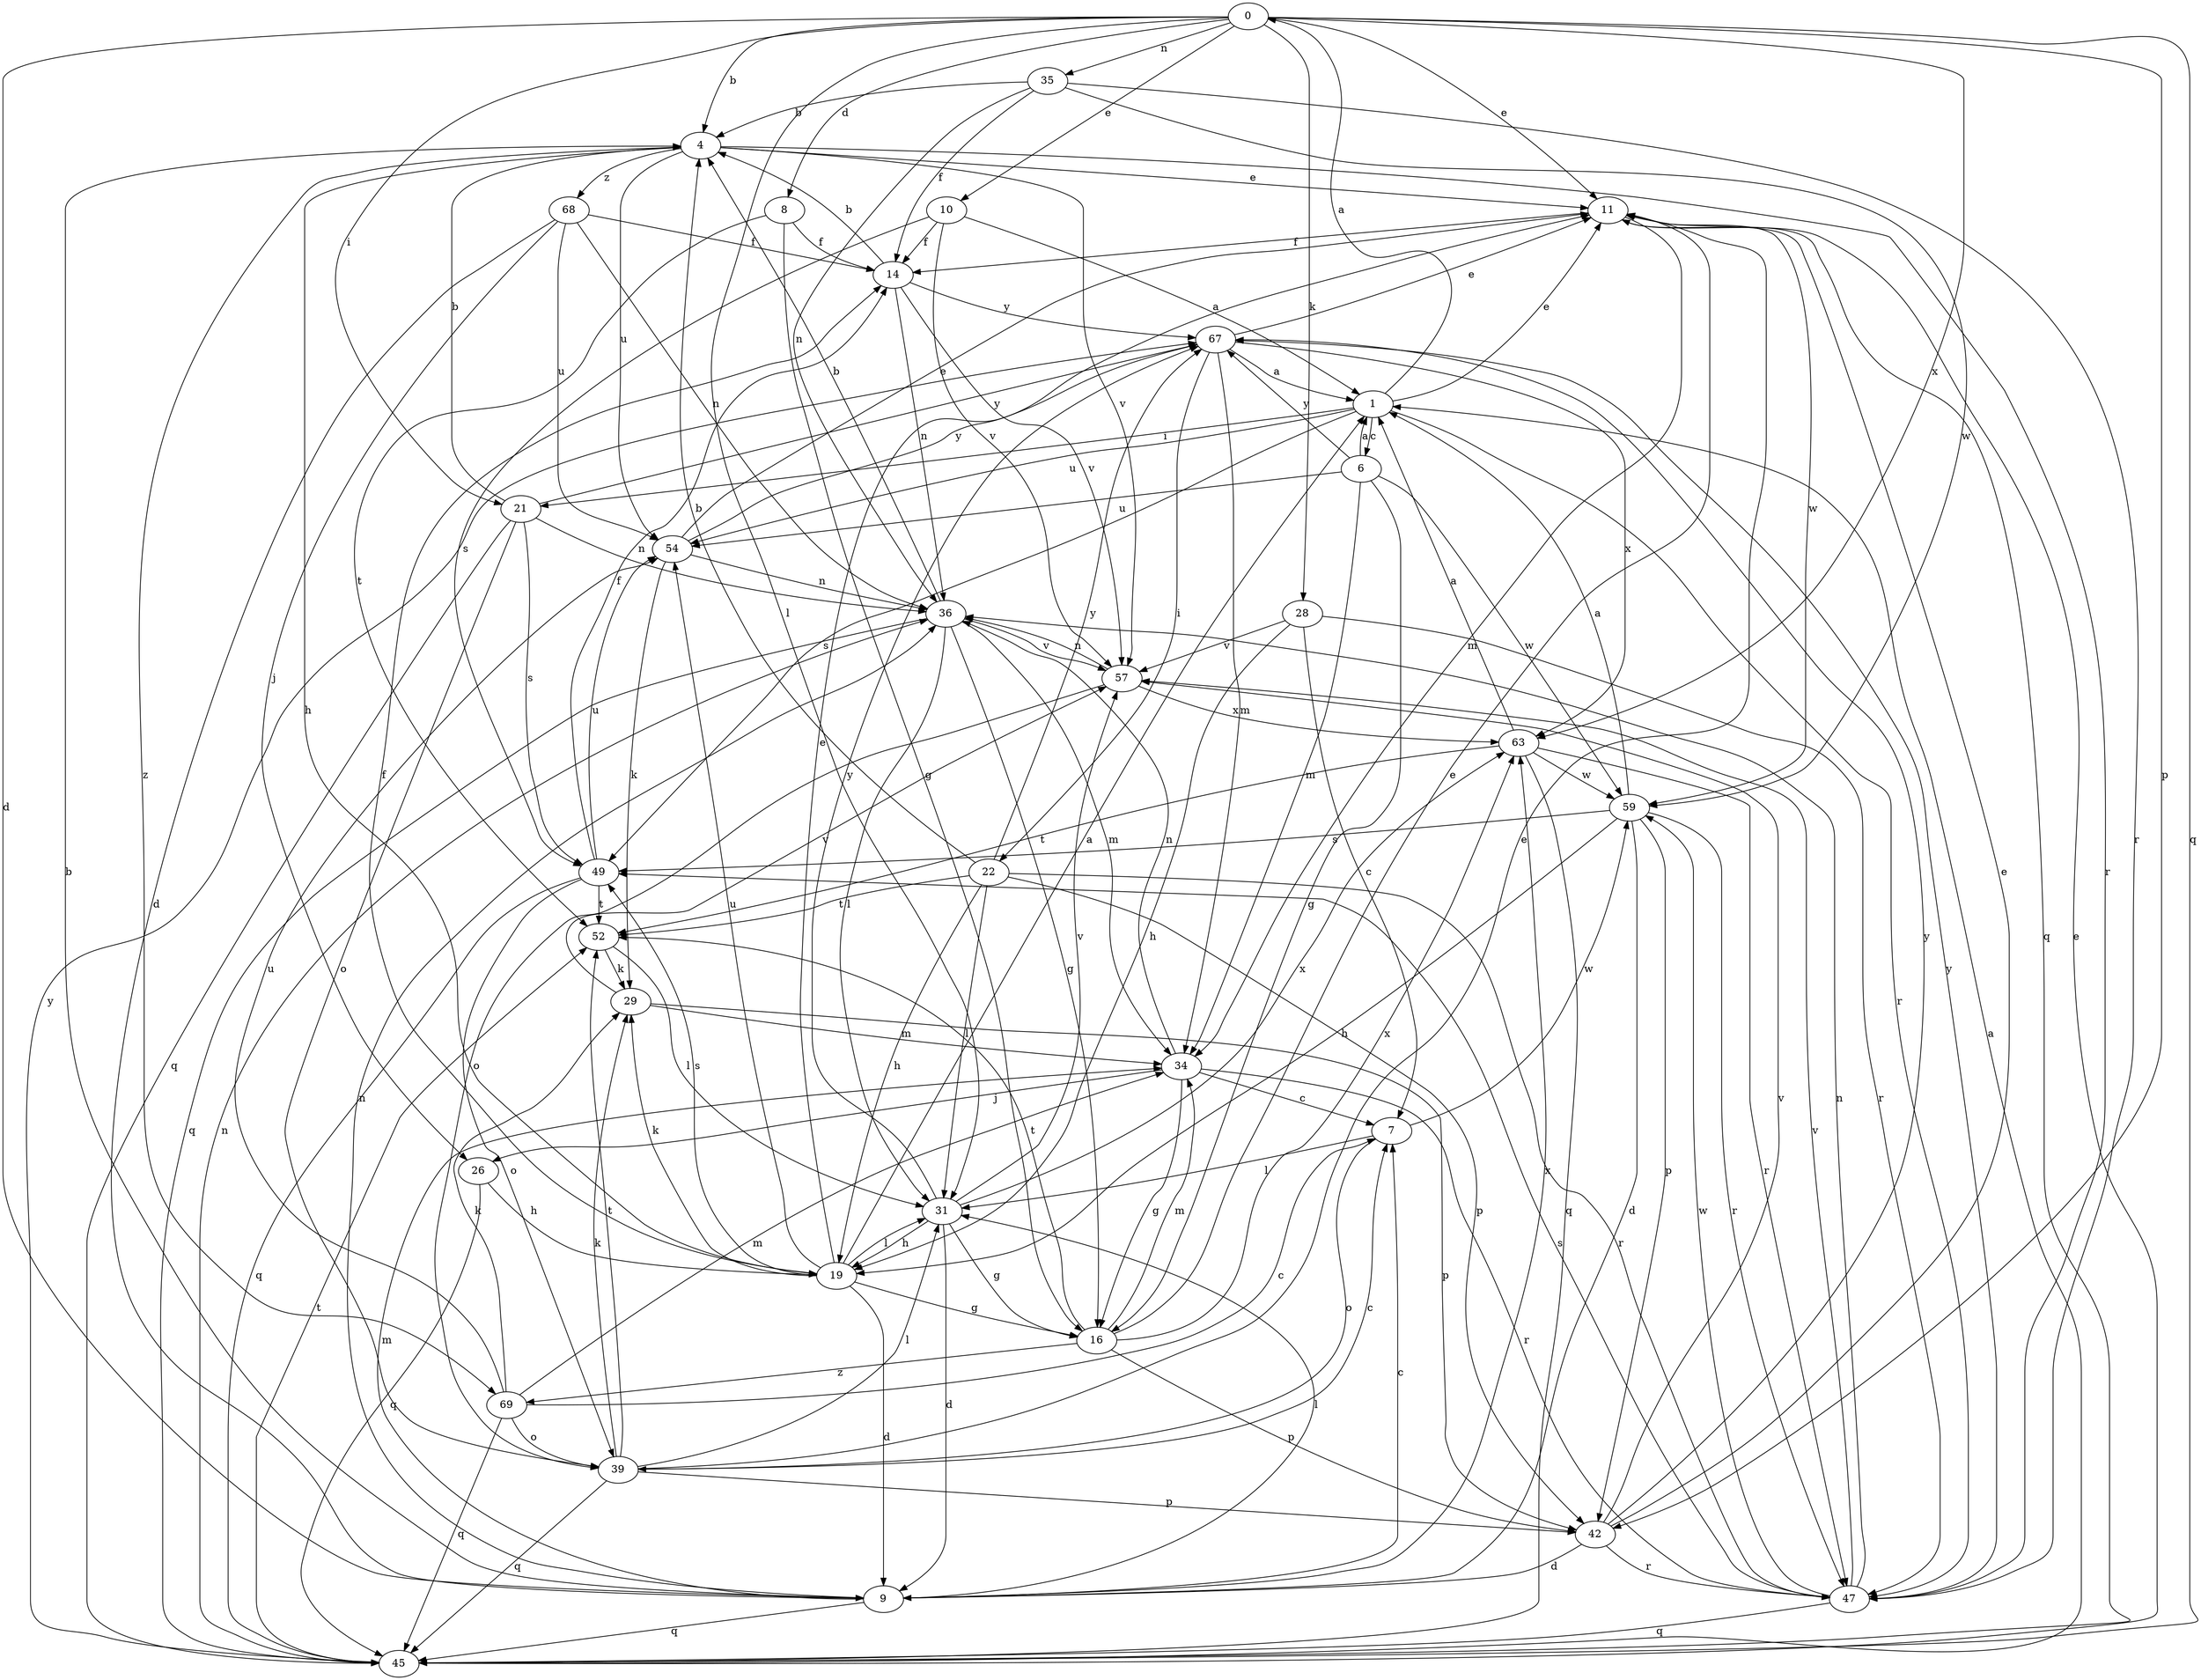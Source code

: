 strict digraph  {
0;
1;
4;
6;
7;
8;
9;
10;
11;
14;
16;
19;
21;
22;
26;
28;
29;
31;
34;
35;
36;
39;
42;
45;
47;
49;
52;
54;
57;
59;
63;
67;
68;
69;
0 -> 4  [label=b];
0 -> 8  [label=d];
0 -> 9  [label=d];
0 -> 10  [label=e];
0 -> 11  [label=e];
0 -> 21  [label=i];
0 -> 28  [label=k];
0 -> 31  [label=l];
0 -> 35  [label=n];
0 -> 42  [label=p];
0 -> 45  [label=q];
0 -> 63  [label=x];
1 -> 0  [label=a];
1 -> 6  [label=c];
1 -> 11  [label=e];
1 -> 21  [label=i];
1 -> 47  [label=r];
1 -> 49  [label=s];
1 -> 54  [label=u];
4 -> 11  [label=e];
4 -> 19  [label=h];
4 -> 47  [label=r];
4 -> 54  [label=u];
4 -> 57  [label=v];
4 -> 68  [label=z];
4 -> 69  [label=z];
6 -> 1  [label=a];
6 -> 16  [label=g];
6 -> 34  [label=m];
6 -> 54  [label=u];
6 -> 59  [label=w];
6 -> 67  [label=y];
7 -> 31  [label=l];
7 -> 39  [label=o];
7 -> 59  [label=w];
8 -> 14  [label=f];
8 -> 16  [label=g];
8 -> 52  [label=t];
9 -> 4  [label=b];
9 -> 7  [label=c];
9 -> 31  [label=l];
9 -> 34  [label=m];
9 -> 36  [label=n];
9 -> 45  [label=q];
9 -> 63  [label=x];
10 -> 1  [label=a];
10 -> 14  [label=f];
10 -> 49  [label=s];
10 -> 57  [label=v];
11 -> 14  [label=f];
11 -> 34  [label=m];
11 -> 45  [label=q];
11 -> 59  [label=w];
14 -> 4  [label=b];
14 -> 36  [label=n];
14 -> 57  [label=v];
14 -> 67  [label=y];
16 -> 11  [label=e];
16 -> 34  [label=m];
16 -> 42  [label=p];
16 -> 52  [label=t];
16 -> 63  [label=x];
16 -> 69  [label=z];
19 -> 1  [label=a];
19 -> 9  [label=d];
19 -> 11  [label=e];
19 -> 14  [label=f];
19 -> 16  [label=g];
19 -> 29  [label=k];
19 -> 31  [label=l];
19 -> 49  [label=s];
19 -> 54  [label=u];
21 -> 4  [label=b];
21 -> 36  [label=n];
21 -> 39  [label=o];
21 -> 45  [label=q];
21 -> 49  [label=s];
21 -> 67  [label=y];
22 -> 4  [label=b];
22 -> 19  [label=h];
22 -> 31  [label=l];
22 -> 42  [label=p];
22 -> 47  [label=r];
22 -> 52  [label=t];
22 -> 67  [label=y];
26 -> 19  [label=h];
26 -> 45  [label=q];
28 -> 7  [label=c];
28 -> 19  [label=h];
28 -> 47  [label=r];
28 -> 57  [label=v];
29 -> 34  [label=m];
29 -> 42  [label=p];
29 -> 57  [label=v];
31 -> 9  [label=d];
31 -> 16  [label=g];
31 -> 19  [label=h];
31 -> 57  [label=v];
31 -> 63  [label=x];
31 -> 67  [label=y];
34 -> 7  [label=c];
34 -> 16  [label=g];
34 -> 26  [label=j];
34 -> 36  [label=n];
34 -> 47  [label=r];
35 -> 4  [label=b];
35 -> 14  [label=f];
35 -> 36  [label=n];
35 -> 47  [label=r];
35 -> 59  [label=w];
36 -> 4  [label=b];
36 -> 16  [label=g];
36 -> 31  [label=l];
36 -> 34  [label=m];
36 -> 45  [label=q];
36 -> 57  [label=v];
39 -> 7  [label=c];
39 -> 11  [label=e];
39 -> 29  [label=k];
39 -> 31  [label=l];
39 -> 42  [label=p];
39 -> 45  [label=q];
39 -> 52  [label=t];
42 -> 9  [label=d];
42 -> 11  [label=e];
42 -> 47  [label=r];
42 -> 57  [label=v];
42 -> 67  [label=y];
45 -> 1  [label=a];
45 -> 11  [label=e];
45 -> 36  [label=n];
45 -> 52  [label=t];
45 -> 67  [label=y];
47 -> 36  [label=n];
47 -> 45  [label=q];
47 -> 49  [label=s];
47 -> 57  [label=v];
47 -> 59  [label=w];
47 -> 67  [label=y];
49 -> 14  [label=f];
49 -> 39  [label=o];
49 -> 45  [label=q];
49 -> 52  [label=t];
49 -> 54  [label=u];
52 -> 29  [label=k];
52 -> 31  [label=l];
54 -> 11  [label=e];
54 -> 29  [label=k];
54 -> 36  [label=n];
54 -> 67  [label=y];
57 -> 36  [label=n];
57 -> 39  [label=o];
57 -> 63  [label=x];
59 -> 1  [label=a];
59 -> 9  [label=d];
59 -> 19  [label=h];
59 -> 42  [label=p];
59 -> 47  [label=r];
59 -> 49  [label=s];
63 -> 1  [label=a];
63 -> 45  [label=q];
63 -> 47  [label=r];
63 -> 52  [label=t];
63 -> 59  [label=w];
67 -> 1  [label=a];
67 -> 11  [label=e];
67 -> 22  [label=i];
67 -> 34  [label=m];
67 -> 63  [label=x];
68 -> 9  [label=d];
68 -> 14  [label=f];
68 -> 26  [label=j];
68 -> 36  [label=n];
68 -> 54  [label=u];
69 -> 7  [label=c];
69 -> 29  [label=k];
69 -> 34  [label=m];
69 -> 39  [label=o];
69 -> 45  [label=q];
69 -> 54  [label=u];
}
